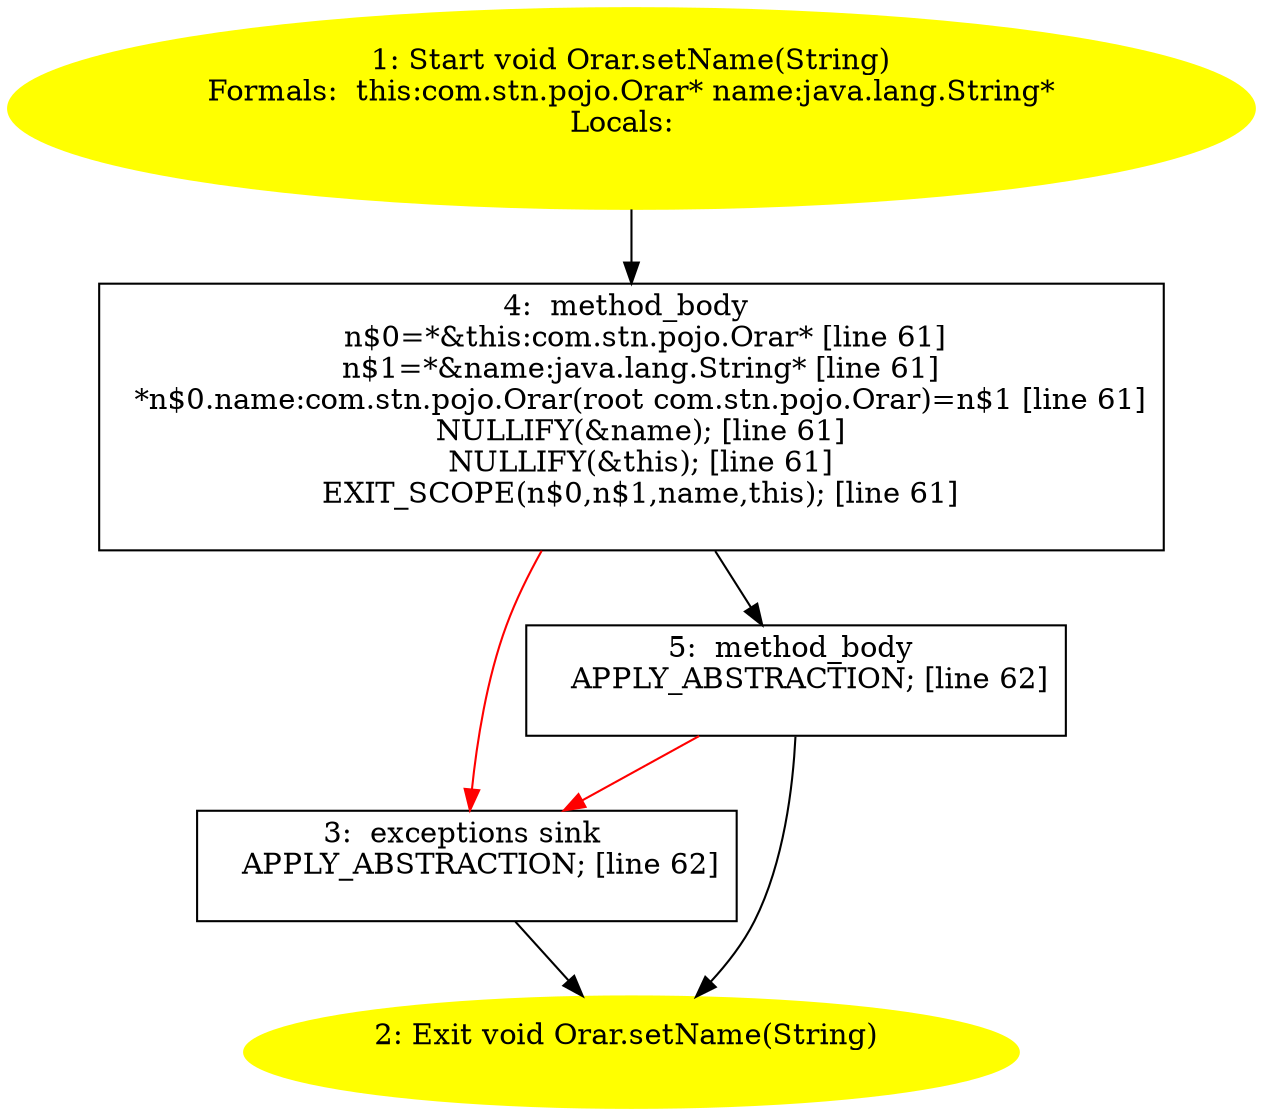 /* @generated */
digraph cfg {
"com.stn.pojo.Orar.setName(java.lang.String):void.d51e7e40bf24c2f5e12af02ada8b42d1_1" [label="1: Start void Orar.setName(String)\nFormals:  this:com.stn.pojo.Orar* name:java.lang.String*\nLocals:  \n  " color=yellow style=filled]
	

	 "com.stn.pojo.Orar.setName(java.lang.String):void.d51e7e40bf24c2f5e12af02ada8b42d1_1" -> "com.stn.pojo.Orar.setName(java.lang.String):void.d51e7e40bf24c2f5e12af02ada8b42d1_4" ;
"com.stn.pojo.Orar.setName(java.lang.String):void.d51e7e40bf24c2f5e12af02ada8b42d1_2" [label="2: Exit void Orar.setName(String) \n  " color=yellow style=filled]
	

"com.stn.pojo.Orar.setName(java.lang.String):void.d51e7e40bf24c2f5e12af02ada8b42d1_3" [label="3:  exceptions sink \n   APPLY_ABSTRACTION; [line 62]\n " shape="box"]
	

	 "com.stn.pojo.Orar.setName(java.lang.String):void.d51e7e40bf24c2f5e12af02ada8b42d1_3" -> "com.stn.pojo.Orar.setName(java.lang.String):void.d51e7e40bf24c2f5e12af02ada8b42d1_2" ;
"com.stn.pojo.Orar.setName(java.lang.String):void.d51e7e40bf24c2f5e12af02ada8b42d1_4" [label="4:  method_body \n   n$0=*&this:com.stn.pojo.Orar* [line 61]\n  n$1=*&name:java.lang.String* [line 61]\n  *n$0.name:com.stn.pojo.Orar(root com.stn.pojo.Orar)=n$1 [line 61]\n  NULLIFY(&name); [line 61]\n  NULLIFY(&this); [line 61]\n  EXIT_SCOPE(n$0,n$1,name,this); [line 61]\n " shape="box"]
	

	 "com.stn.pojo.Orar.setName(java.lang.String):void.d51e7e40bf24c2f5e12af02ada8b42d1_4" -> "com.stn.pojo.Orar.setName(java.lang.String):void.d51e7e40bf24c2f5e12af02ada8b42d1_5" ;
	 "com.stn.pojo.Orar.setName(java.lang.String):void.d51e7e40bf24c2f5e12af02ada8b42d1_4" -> "com.stn.pojo.Orar.setName(java.lang.String):void.d51e7e40bf24c2f5e12af02ada8b42d1_3" [color="red" ];
"com.stn.pojo.Orar.setName(java.lang.String):void.d51e7e40bf24c2f5e12af02ada8b42d1_5" [label="5:  method_body \n   APPLY_ABSTRACTION; [line 62]\n " shape="box"]
	

	 "com.stn.pojo.Orar.setName(java.lang.String):void.d51e7e40bf24c2f5e12af02ada8b42d1_5" -> "com.stn.pojo.Orar.setName(java.lang.String):void.d51e7e40bf24c2f5e12af02ada8b42d1_2" ;
	 "com.stn.pojo.Orar.setName(java.lang.String):void.d51e7e40bf24c2f5e12af02ada8b42d1_5" -> "com.stn.pojo.Orar.setName(java.lang.String):void.d51e7e40bf24c2f5e12af02ada8b42d1_3" [color="red" ];
}
